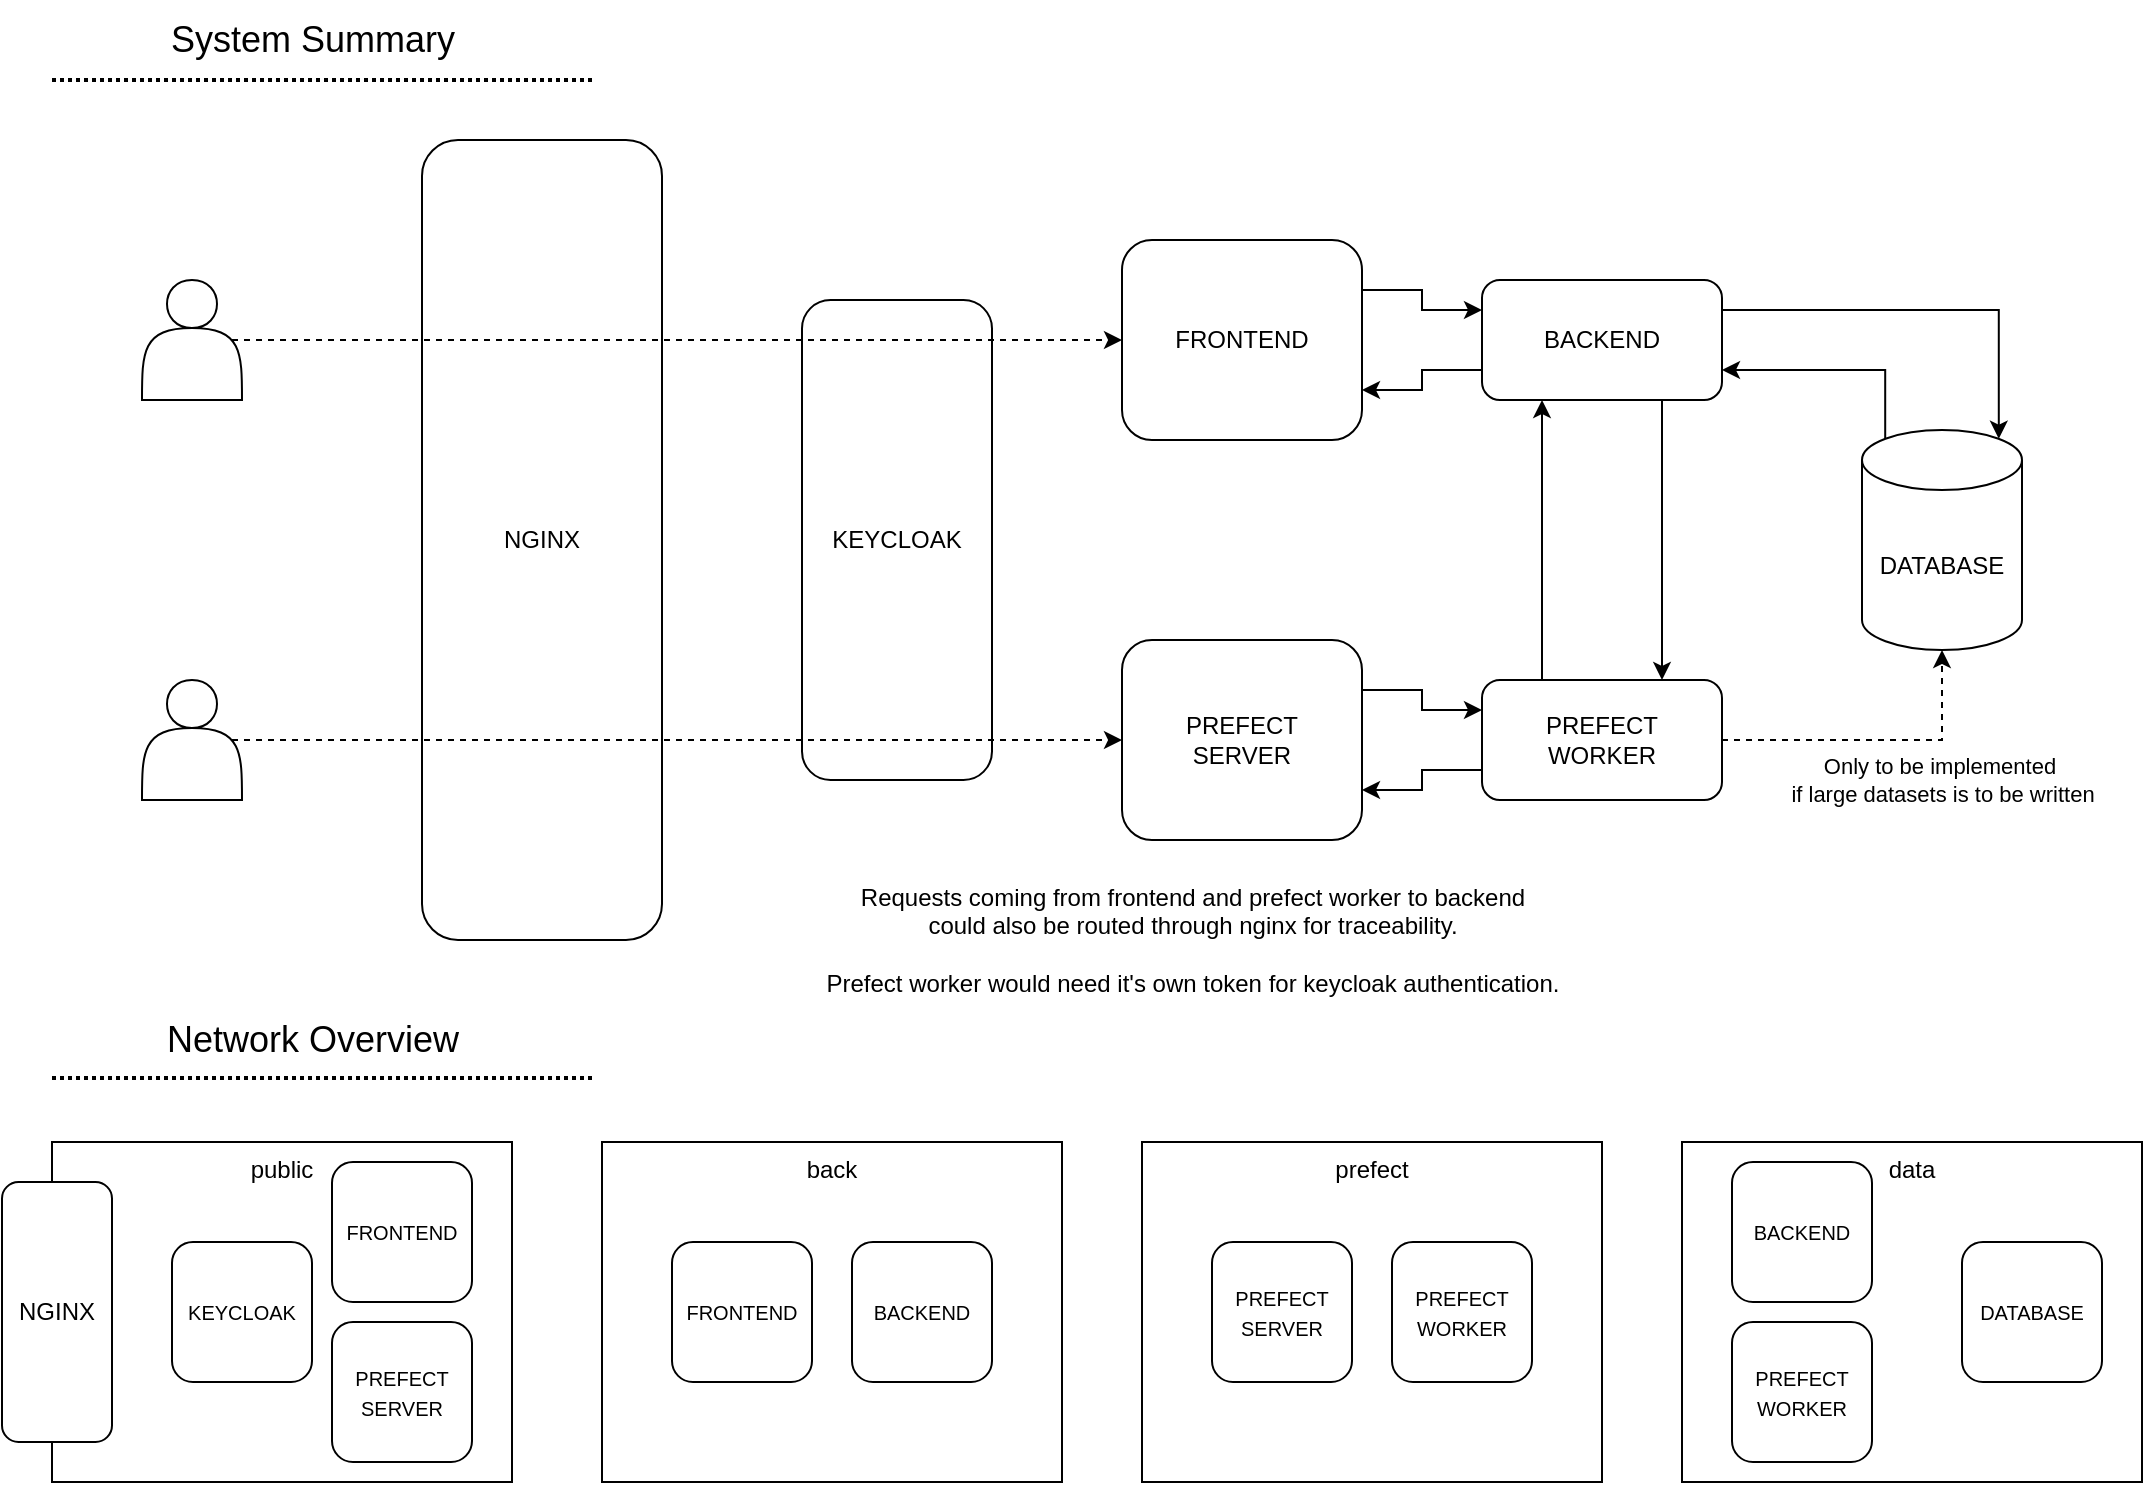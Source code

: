 <mxfile version="25.0.3">
  <diagram name="Page-1" id="RS9bAhI82YUtMPQsqaav">
    <mxGraphModel dx="2284" dy="780" grid="1" gridSize="10" guides="1" tooltips="1" connect="1" arrows="1" fold="1" page="1" pageScale="1" pageWidth="850" pageHeight="1100" math="0" shadow="0">
      <root>
        <mxCell id="0" />
        <mxCell id="1" parent="0" />
        <mxCell id="yW6DqBCkN1bSvjcmF3ZG-3" value="NGINX" style="rounded=1;whiteSpace=wrap;html=1;" vertex="1" parent="1">
          <mxGeometry x="170" y="80" width="120" height="400" as="geometry" />
        </mxCell>
        <mxCell id="yW6DqBCkN1bSvjcmF3ZG-36" style="edgeStyle=orthogonalEdgeStyle;rounded=0;orthogonalLoop=1;jettySize=auto;html=1;exitX=1;exitY=0.25;exitDx=0;exitDy=0;entryX=0;entryY=0.25;entryDx=0;entryDy=0;" edge="1" parent="1" source="yW6DqBCkN1bSvjcmF3ZG-4" target="yW6DqBCkN1bSvjcmF3ZG-6">
          <mxGeometry relative="1" as="geometry" />
        </mxCell>
        <mxCell id="yW6DqBCkN1bSvjcmF3ZG-4" value="FRONTEND" style="rounded=1;whiteSpace=wrap;html=1;" vertex="1" parent="1">
          <mxGeometry x="520" y="130" width="120" height="100" as="geometry" />
        </mxCell>
        <mxCell id="yW6DqBCkN1bSvjcmF3ZG-15" style="edgeStyle=orthogonalEdgeStyle;rounded=0;orthogonalLoop=1;jettySize=auto;html=1;exitX=1;exitY=0.25;exitDx=0;exitDy=0;entryX=0;entryY=0.25;entryDx=0;entryDy=0;" edge="1" parent="1" source="yW6DqBCkN1bSvjcmF3ZG-5" target="yW6DqBCkN1bSvjcmF3ZG-7">
          <mxGeometry relative="1" as="geometry" />
        </mxCell>
        <mxCell id="yW6DqBCkN1bSvjcmF3ZG-5" value="PREFECT&lt;div&gt;SERVER&lt;/div&gt;" style="rounded=1;whiteSpace=wrap;html=1;" vertex="1" parent="1">
          <mxGeometry x="520" y="330" width="120" height="100" as="geometry" />
        </mxCell>
        <mxCell id="yW6DqBCkN1bSvjcmF3ZG-18" style="edgeStyle=orthogonalEdgeStyle;rounded=0;orthogonalLoop=1;jettySize=auto;html=1;exitX=0;exitY=0.75;exitDx=0;exitDy=0;entryX=1;entryY=0.75;entryDx=0;entryDy=0;" edge="1" parent="1" source="yW6DqBCkN1bSvjcmF3ZG-6" target="yW6DqBCkN1bSvjcmF3ZG-4">
          <mxGeometry relative="1" as="geometry" />
        </mxCell>
        <mxCell id="yW6DqBCkN1bSvjcmF3ZG-26" style="edgeStyle=orthogonalEdgeStyle;rounded=0;orthogonalLoop=1;jettySize=auto;html=1;exitX=0.75;exitY=1;exitDx=0;exitDy=0;entryX=0.75;entryY=0;entryDx=0;entryDy=0;" edge="1" parent="1" source="yW6DqBCkN1bSvjcmF3ZG-6" target="yW6DqBCkN1bSvjcmF3ZG-7">
          <mxGeometry relative="1" as="geometry" />
        </mxCell>
        <mxCell id="yW6DqBCkN1bSvjcmF3ZG-6" value="BACKEND" style="rounded=1;whiteSpace=wrap;html=1;" vertex="1" parent="1">
          <mxGeometry x="700" y="150" width="120" height="60" as="geometry" />
        </mxCell>
        <mxCell id="yW6DqBCkN1bSvjcmF3ZG-16" style="edgeStyle=orthogonalEdgeStyle;rounded=0;orthogonalLoop=1;jettySize=auto;html=1;exitX=0;exitY=0.75;exitDx=0;exitDy=0;entryX=1;entryY=0.75;entryDx=0;entryDy=0;" edge="1" parent="1" source="yW6DqBCkN1bSvjcmF3ZG-7" target="yW6DqBCkN1bSvjcmF3ZG-5">
          <mxGeometry relative="1" as="geometry" />
        </mxCell>
        <mxCell id="yW6DqBCkN1bSvjcmF3ZG-25" style="edgeStyle=orthogonalEdgeStyle;rounded=0;orthogonalLoop=1;jettySize=auto;html=1;exitX=0.25;exitY=0;exitDx=0;exitDy=0;entryX=0.25;entryY=1;entryDx=0;entryDy=0;" edge="1" parent="1" source="yW6DqBCkN1bSvjcmF3ZG-7" target="yW6DqBCkN1bSvjcmF3ZG-6">
          <mxGeometry relative="1" as="geometry" />
        </mxCell>
        <mxCell id="yW6DqBCkN1bSvjcmF3ZG-7" value="PREFECT&lt;div&gt;WORK&lt;span style=&quot;background-color: initial;&quot;&gt;ER&lt;/span&gt;&lt;/div&gt;" style="rounded=1;whiteSpace=wrap;html=1;" vertex="1" parent="1">
          <mxGeometry x="700" y="350" width="120" height="60" as="geometry" />
        </mxCell>
        <mxCell id="yW6DqBCkN1bSvjcmF3ZG-8" value="KEYCLOAK" style="rounded=1;whiteSpace=wrap;html=1;" vertex="1" parent="1">
          <mxGeometry x="360" y="160" width="95" height="240" as="geometry" />
        </mxCell>
        <mxCell id="yW6DqBCkN1bSvjcmF3ZG-11" style="edgeStyle=orthogonalEdgeStyle;rounded=0;orthogonalLoop=1;jettySize=auto;html=1;exitX=0.9;exitY=0.5;exitDx=0;exitDy=0;exitPerimeter=0;entryX=0;entryY=0.5;entryDx=0;entryDy=0;dashed=1;" edge="1" parent="1" source="yW6DqBCkN1bSvjcmF3ZG-9" target="yW6DqBCkN1bSvjcmF3ZG-4">
          <mxGeometry relative="1" as="geometry" />
        </mxCell>
        <mxCell id="yW6DqBCkN1bSvjcmF3ZG-9" value="" style="shape=actor;whiteSpace=wrap;html=1;" vertex="1" parent="1">
          <mxGeometry x="30" y="150" width="50" height="60" as="geometry" />
        </mxCell>
        <mxCell id="yW6DqBCkN1bSvjcmF3ZG-12" style="edgeStyle=orthogonalEdgeStyle;rounded=0;orthogonalLoop=1;jettySize=auto;html=1;exitX=0.9;exitY=0.5;exitDx=0;exitDy=0;exitPerimeter=0;dashed=1;entryX=0;entryY=0.5;entryDx=0;entryDy=0;" edge="1" parent="1" source="yW6DqBCkN1bSvjcmF3ZG-13" target="yW6DqBCkN1bSvjcmF3ZG-5">
          <mxGeometry relative="1" as="geometry">
            <mxPoint x="400" y="360" as="targetPoint" />
          </mxGeometry>
        </mxCell>
        <mxCell id="yW6DqBCkN1bSvjcmF3ZG-13" value="" style="shape=actor;whiteSpace=wrap;html=1;" vertex="1" parent="1">
          <mxGeometry x="30" y="350" width="50" height="60" as="geometry" />
        </mxCell>
        <mxCell id="yW6DqBCkN1bSvjcmF3ZG-21" style="edgeStyle=orthogonalEdgeStyle;rounded=0;orthogonalLoop=1;jettySize=auto;html=1;exitX=0.145;exitY=0;exitDx=0;exitDy=4.35;exitPerimeter=0;entryX=1;entryY=0.75;entryDx=0;entryDy=0;" edge="1" parent="1" source="yW6DqBCkN1bSvjcmF3ZG-14" target="yW6DqBCkN1bSvjcmF3ZG-6">
          <mxGeometry relative="1" as="geometry">
            <Array as="points">
              <mxPoint x="902" y="195" />
            </Array>
          </mxGeometry>
        </mxCell>
        <mxCell id="yW6DqBCkN1bSvjcmF3ZG-14" value="DATABASE" style="shape=cylinder3;whiteSpace=wrap;html=1;boundedLbl=1;backgroundOutline=1;size=15;" vertex="1" parent="1">
          <mxGeometry x="890" y="225" width="80" height="110" as="geometry" />
        </mxCell>
        <mxCell id="yW6DqBCkN1bSvjcmF3ZG-19" style="edgeStyle=orthogonalEdgeStyle;rounded=0;orthogonalLoop=1;jettySize=auto;html=1;exitX=1;exitY=0.25;exitDx=0;exitDy=0;entryX=0.855;entryY=0;entryDx=0;entryDy=4.35;entryPerimeter=0;" edge="1" parent="1" source="yW6DqBCkN1bSvjcmF3ZG-6" target="yW6DqBCkN1bSvjcmF3ZG-14">
          <mxGeometry relative="1" as="geometry" />
        </mxCell>
        <mxCell id="yW6DqBCkN1bSvjcmF3ZG-23" style="edgeStyle=orthogonalEdgeStyle;rounded=0;orthogonalLoop=1;jettySize=auto;html=1;exitX=1;exitY=0.5;exitDx=0;exitDy=0;entryX=0.5;entryY=1;entryDx=0;entryDy=0;entryPerimeter=0;dashed=1;" edge="1" parent="1" source="yW6DqBCkN1bSvjcmF3ZG-7" target="yW6DqBCkN1bSvjcmF3ZG-14">
          <mxGeometry relative="1" as="geometry" />
        </mxCell>
        <mxCell id="yW6DqBCkN1bSvjcmF3ZG-24" value="Only to be implemented&amp;nbsp;&lt;div&gt;if large datasets is to be written&lt;/div&gt;" style="edgeLabel;html=1;align=center;verticalAlign=middle;resizable=0;points=[];" vertex="1" connectable="0" parent="yW6DqBCkN1bSvjcmF3ZG-23">
          <mxGeometry x="-0.048" y="2" relative="1" as="geometry">
            <mxPoint x="36" y="22" as="offset" />
          </mxGeometry>
        </mxCell>
        <mxCell id="yW6DqBCkN1bSvjcmF3ZG-32" value="&lt;font style=&quot;font-size: 18px;&quot;&gt;System Summary&lt;/font&gt;" style="text;html=1;align=center;verticalAlign=middle;resizable=0;points=[];autosize=1;strokeColor=none;fillColor=none;" vertex="1" parent="1">
          <mxGeometry x="30" y="10" width="170" height="40" as="geometry" />
        </mxCell>
        <mxCell id="yW6DqBCkN1bSvjcmF3ZG-33" value="&lt;font style=&quot;font-size: 18px;&quot;&gt;Network Overview&lt;/font&gt;" style="text;html=1;align=center;verticalAlign=middle;resizable=0;points=[];autosize=1;strokeColor=none;fillColor=none;" vertex="1" parent="1">
          <mxGeometry x="30" y="510" width="170" height="40" as="geometry" />
        </mxCell>
        <mxCell id="yW6DqBCkN1bSvjcmF3ZG-35" value="public" style="rounded=0;whiteSpace=wrap;html=1;verticalAlign=top;" vertex="1" parent="1">
          <mxGeometry x="-15" y="581" width="230" height="170" as="geometry" />
        </mxCell>
        <mxCell id="yW6DqBCkN1bSvjcmF3ZG-37" value="Requests coming from frontend and prefect worker to backend&lt;div&gt;could also be routed through nginx for traceability.&lt;/div&gt;&lt;div&gt;&lt;br&gt;&lt;/div&gt;&lt;div&gt;Prefect worker would need it&#39;s own token for keycloak authentication.&lt;/div&gt;" style="text;html=1;align=center;verticalAlign=middle;resizable=0;points=[];autosize=1;strokeColor=none;fillColor=none;" vertex="1" parent="1">
          <mxGeometry x="360" y="445" width="390" height="70" as="geometry" />
        </mxCell>
        <mxCell id="yW6DqBCkN1bSvjcmF3ZG-39" value="NGINX" style="rounded=1;whiteSpace=wrap;html=1;" vertex="1" parent="1">
          <mxGeometry x="-40" y="601" width="55" height="130" as="geometry" />
        </mxCell>
        <mxCell id="yW6DqBCkN1bSvjcmF3ZG-40" value="&lt;font style=&quot;font-size: 10px;&quot;&gt;FRONTEND&lt;/font&gt;" style="rounded=1;whiteSpace=wrap;html=1;" vertex="1" parent="1">
          <mxGeometry x="125" y="591" width="70" height="70" as="geometry" />
        </mxCell>
        <mxCell id="yW6DqBCkN1bSvjcmF3ZG-41" value="&lt;font style=&quot;font-size: 10px;&quot;&gt;KEYCLOAK&lt;/font&gt;" style="rounded=1;whiteSpace=wrap;html=1;" vertex="1" parent="1">
          <mxGeometry x="45" y="631" width="70" height="70" as="geometry" />
        </mxCell>
        <mxCell id="yW6DqBCkN1bSvjcmF3ZG-42" value="&lt;font style=&quot;font-size: 10px;&quot;&gt;PREFECT&lt;/font&gt;&lt;div&gt;&lt;font style=&quot;font-size: 10px;&quot;&gt;SERVER&lt;/font&gt;&lt;/div&gt;" style="rounded=1;whiteSpace=wrap;html=1;" vertex="1" parent="1">
          <mxGeometry x="125" y="671" width="70" height="70" as="geometry" />
        </mxCell>
        <mxCell id="yW6DqBCkN1bSvjcmF3ZG-43" value="back" style="rounded=0;whiteSpace=wrap;html=1;verticalAlign=top;" vertex="1" parent="1">
          <mxGeometry x="260" y="581" width="230" height="170" as="geometry" />
        </mxCell>
        <mxCell id="yW6DqBCkN1bSvjcmF3ZG-45" value="&lt;font style=&quot;font-size: 10px;&quot;&gt;FRONTEND&lt;/font&gt;" style="rounded=1;whiteSpace=wrap;html=1;" vertex="1" parent="1">
          <mxGeometry x="295" y="631" width="70" height="70" as="geometry" />
        </mxCell>
        <mxCell id="yW6DqBCkN1bSvjcmF3ZG-47" value="&lt;span style=&quot;font-size: 10px;&quot;&gt;BACKEND&lt;/span&gt;" style="rounded=1;whiteSpace=wrap;html=1;" vertex="1" parent="1">
          <mxGeometry x="385" y="631" width="70" height="70" as="geometry" />
        </mxCell>
        <mxCell id="yW6DqBCkN1bSvjcmF3ZG-48" value="prefect" style="rounded=0;whiteSpace=wrap;html=1;verticalAlign=top;" vertex="1" parent="1">
          <mxGeometry x="530" y="581" width="230" height="170" as="geometry" />
        </mxCell>
        <mxCell id="yW6DqBCkN1bSvjcmF3ZG-49" value="&lt;font style=&quot;font-size: 10px;&quot;&gt;PREFECT&lt;/font&gt;&lt;div&gt;&lt;font style=&quot;font-size: 10px;&quot;&gt;SERVER&lt;/font&gt;&lt;/div&gt;" style="rounded=1;whiteSpace=wrap;html=1;" vertex="1" parent="1">
          <mxGeometry x="565" y="631" width="70" height="70" as="geometry" />
        </mxCell>
        <mxCell id="yW6DqBCkN1bSvjcmF3ZG-50" value="&lt;span style=&quot;font-size: 10px;&quot;&gt;PREFECT&lt;/span&gt;&lt;div&gt;&lt;span style=&quot;font-size: 10px;&quot;&gt;WORKER&lt;/span&gt;&lt;/div&gt;" style="rounded=1;whiteSpace=wrap;html=1;" vertex="1" parent="1">
          <mxGeometry x="655" y="631" width="70" height="70" as="geometry" />
        </mxCell>
        <mxCell id="yW6DqBCkN1bSvjcmF3ZG-51" value="data" style="rounded=0;whiteSpace=wrap;html=1;verticalAlign=top;" vertex="1" parent="1">
          <mxGeometry x="800" y="581" width="230" height="170" as="geometry" />
        </mxCell>
        <mxCell id="yW6DqBCkN1bSvjcmF3ZG-52" value="&lt;span style=&quot;font-size: 10px;&quot;&gt;BACKEND&lt;/span&gt;" style="rounded=1;whiteSpace=wrap;html=1;" vertex="1" parent="1">
          <mxGeometry x="825" y="591" width="70" height="70" as="geometry" />
        </mxCell>
        <mxCell id="yW6DqBCkN1bSvjcmF3ZG-53" value="&lt;span style=&quot;font-size: 10px;&quot;&gt;DATABASE&lt;/span&gt;" style="rounded=1;whiteSpace=wrap;html=1;" vertex="1" parent="1">
          <mxGeometry x="940" y="631" width="70" height="70" as="geometry" />
        </mxCell>
        <mxCell id="yW6DqBCkN1bSvjcmF3ZG-55" value="&lt;span style=&quot;font-size: 10px;&quot;&gt;PREFECT&lt;/span&gt;&lt;div&gt;&lt;span style=&quot;font-size: 10px;&quot;&gt;WORKER&lt;/span&gt;&lt;/div&gt;" style="rounded=1;whiteSpace=wrap;html=1;" vertex="1" parent="1">
          <mxGeometry x="825" y="671" width="70" height="70" as="geometry" />
        </mxCell>
        <mxCell id="yW6DqBCkN1bSvjcmF3ZG-56" value="" style="endArrow=none;html=1;strokeWidth=2;rounded=0;dashed=1;dashPattern=1 1;" edge="1" parent="1">
          <mxGeometry width="50" height="50" relative="1" as="geometry">
            <mxPoint x="-15" y="50" as="sourcePoint" />
            <mxPoint x="255" y="50" as="targetPoint" />
          </mxGeometry>
        </mxCell>
        <mxCell id="yW6DqBCkN1bSvjcmF3ZG-58" value="" style="endArrow=none;html=1;strokeWidth=2;rounded=0;dashed=1;dashPattern=1 1;" edge="1" parent="1">
          <mxGeometry width="50" height="50" relative="1" as="geometry">
            <mxPoint x="-15" y="549" as="sourcePoint" />
            <mxPoint x="255" y="549" as="targetPoint" />
          </mxGeometry>
        </mxCell>
      </root>
    </mxGraphModel>
  </diagram>
</mxfile>
